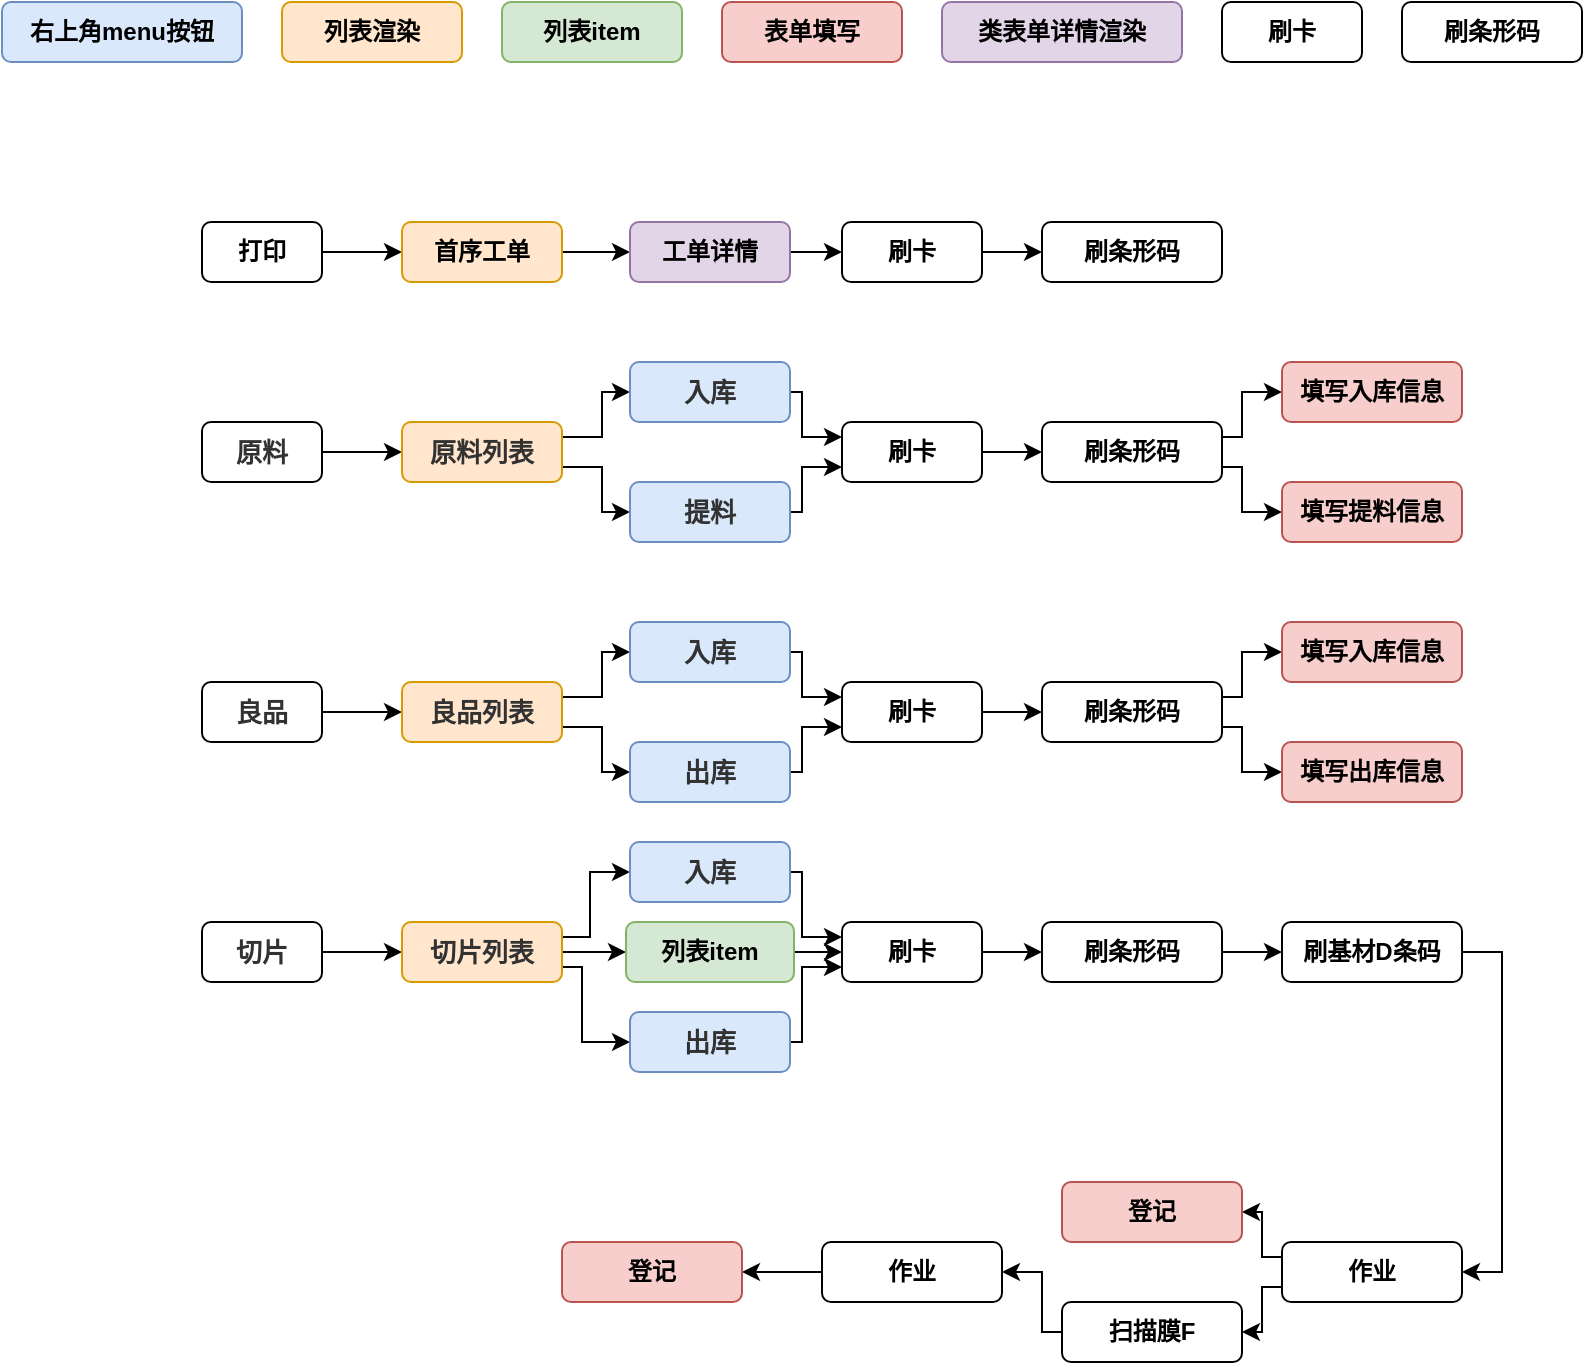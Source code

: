 <mxfile version="17.2.1" type="github" pages="5">
  <diagram id="qkPAkUZ-Rbg7wclYJv8J" name="第 1 页">
    <mxGraphModel dx="965" dy="597" grid="1" gridSize="10" guides="1" tooltips="1" connect="1" arrows="1" fold="1" page="1" pageScale="1" pageWidth="827" pageHeight="1169" math="0" shadow="0">
      <root>
        <mxCell id="0" />
        <mxCell id="1" parent="0" />
        <mxCell id="a813Bwmb-4uM_FGLuMR0-2" value="右上角menu按钮" style="rounded=1;whiteSpace=wrap;html=1;strokeColor=#6c8ebf;fillColor=#dae8fc;labelBackgroundColor=none;fontStyle=1" parent="1" vertex="1">
          <mxGeometry x="20" y="50" width="120" height="30" as="geometry" />
        </mxCell>
        <mxCell id="a813Bwmb-4uM_FGLuMR0-4" value="列表渲染" style="rounded=1;whiteSpace=wrap;html=1;strokeColor=#d79b00;fillColor=#ffe6cc;labelBackgroundColor=none;fontStyle=1;" parent="1" vertex="1">
          <mxGeometry x="160" y="50" width="90" height="30" as="geometry" />
        </mxCell>
        <mxCell id="a813Bwmb-4uM_FGLuMR0-5" value="表单填写" style="rounded=1;whiteSpace=wrap;html=1;strokeColor=#b85450;fillColor=#f8cecc;labelBackgroundColor=none;fontStyle=1" parent="1" vertex="1">
          <mxGeometry x="380" y="50" width="90" height="30" as="geometry" />
        </mxCell>
        <mxCell id="a813Bwmb-4uM_FGLuMR0-6" value="类表单详情渲染" style="rounded=1;whiteSpace=wrap;html=1;strokeColor=#9673a6;fillColor=#e1d5e7;labelBackgroundColor=none;fontStyle=1" parent="1" vertex="1">
          <mxGeometry x="490" y="50" width="120" height="30" as="geometry" />
        </mxCell>
        <mxCell id="a813Bwmb-4uM_FGLuMR0-8" value="刷条形码" style="rounded=1;whiteSpace=wrap;html=1;labelBackgroundColor=none;fontStyle=1" parent="1" vertex="1">
          <mxGeometry x="720" y="50" width="90" height="30" as="geometry" />
        </mxCell>
        <mxCell id="a813Bwmb-4uM_FGLuMR0-18" style="edgeStyle=orthogonalEdgeStyle;rounded=0;orthogonalLoop=1;jettySize=auto;html=1;exitX=1;exitY=0.5;exitDx=0;exitDy=0;fontColor=#FFFFFF;" parent="1" source="a813Bwmb-4uM_FGLuMR0-10" target="a813Bwmb-4uM_FGLuMR0-11" edge="1">
          <mxGeometry relative="1" as="geometry" />
        </mxCell>
        <mxCell id="a813Bwmb-4uM_FGLuMR0-10" value="打印" style="rounded=1;whiteSpace=wrap;html=1;labelBackgroundColor=none;fontStyle=1" parent="1" vertex="1">
          <mxGeometry x="120" y="160" width="60" height="30" as="geometry" />
        </mxCell>
        <mxCell id="a813Bwmb-4uM_FGLuMR0-19" style="edgeStyle=orthogonalEdgeStyle;rounded=0;orthogonalLoop=1;jettySize=auto;html=1;exitX=1;exitY=0.5;exitDx=0;exitDy=0;fontColor=#FFFFFF;" parent="1" source="a813Bwmb-4uM_FGLuMR0-11" target="a813Bwmb-4uM_FGLuMR0-12" edge="1">
          <mxGeometry relative="1" as="geometry" />
        </mxCell>
        <mxCell id="a813Bwmb-4uM_FGLuMR0-11" value="首序工单" style="rounded=1;whiteSpace=wrap;html=1;strokeColor=#d79b00;fillColor=#ffe6cc;labelBackgroundColor=none;fontStyle=1" parent="1" vertex="1">
          <mxGeometry x="220" y="160" width="80" height="30" as="geometry" />
        </mxCell>
        <mxCell id="a813Bwmb-4uM_FGLuMR0-20" style="edgeStyle=orthogonalEdgeStyle;rounded=0;orthogonalLoop=1;jettySize=auto;html=1;exitX=1;exitY=0.5;exitDx=0;exitDy=0;entryX=0;entryY=0.5;entryDx=0;entryDy=0;fontColor=#FFFFFF;" parent="1" source="a813Bwmb-4uM_FGLuMR0-12" target="a813Bwmb-4uM_FGLuMR0-13" edge="1">
          <mxGeometry relative="1" as="geometry" />
        </mxCell>
        <mxCell id="a813Bwmb-4uM_FGLuMR0-12" value="工单详情" style="rounded=1;whiteSpace=wrap;html=1;strokeColor=#9673a6;fillColor=#e1d5e7;labelBackgroundColor=none;fontStyle=1" parent="1" vertex="1">
          <mxGeometry x="334" y="160" width="80" height="30" as="geometry" />
        </mxCell>
        <mxCell id="a813Bwmb-4uM_FGLuMR0-21" style="edgeStyle=orthogonalEdgeStyle;rounded=0;orthogonalLoop=1;jettySize=auto;html=1;exitX=1;exitY=0.5;exitDx=0;exitDy=0;entryX=0;entryY=0.5;entryDx=0;entryDy=0;fontColor=#FFFFFF;" parent="1" source="a813Bwmb-4uM_FGLuMR0-13" target="a813Bwmb-4uM_FGLuMR0-17" edge="1">
          <mxGeometry relative="1" as="geometry" />
        </mxCell>
        <mxCell id="a813Bwmb-4uM_FGLuMR0-13" value="刷卡" style="rounded=1;whiteSpace=wrap;html=1;labelBackgroundColor=none;fontStyle=1" parent="1" vertex="1">
          <mxGeometry x="440" y="160" width="70" height="30" as="geometry" />
        </mxCell>
        <mxCell id="a813Bwmb-4uM_FGLuMR0-15" value="刷卡" style="rounded=1;whiteSpace=wrap;html=1;labelBackgroundColor=none;fontStyle=1" parent="1" vertex="1">
          <mxGeometry x="630" y="50" width="70" height="30" as="geometry" />
        </mxCell>
        <mxCell id="a813Bwmb-4uM_FGLuMR0-17" value="刷条形码" style="rounded=1;whiteSpace=wrap;html=1;labelBackgroundColor=none;fontStyle=1" parent="1" vertex="1">
          <mxGeometry x="540" y="160" width="90" height="30" as="geometry" />
        </mxCell>
        <mxCell id="a813Bwmb-4uM_FGLuMR0-22" style="edgeStyle=orthogonalEdgeStyle;rounded=0;orthogonalLoop=1;jettySize=auto;html=1;exitX=1;exitY=0.5;exitDx=0;exitDy=0;fontColor=#FFFFFF;" parent="1" source="a813Bwmb-4uM_FGLuMR0-23" target="a813Bwmb-4uM_FGLuMR0-25" edge="1">
          <mxGeometry relative="1" as="geometry" />
        </mxCell>
        <mxCell id="a813Bwmb-4uM_FGLuMR0-23" value="&lt;span style=&quot;color: rgb(50, 50, 50); font-size: 13px; background-color: rgba(255, 255, 255, 0.01);&quot;&gt;原料&lt;/span&gt;" style="rounded=1;whiteSpace=wrap;html=1;labelBackgroundColor=none;fontStyle=1" parent="1" vertex="1">
          <mxGeometry x="120" y="260" width="60" height="30" as="geometry" />
        </mxCell>
        <mxCell id="a813Bwmb-4uM_FGLuMR0-35" style="edgeStyle=orthogonalEdgeStyle;rounded=0;orthogonalLoop=1;jettySize=auto;html=1;exitX=1;exitY=0.25;exitDx=0;exitDy=0;entryX=0;entryY=0.5;entryDx=0;entryDy=0;fontColor=#FFFFFF;" parent="1" source="a813Bwmb-4uM_FGLuMR0-25" target="a813Bwmb-4uM_FGLuMR0-33" edge="1">
          <mxGeometry relative="1" as="geometry" />
        </mxCell>
        <mxCell id="a813Bwmb-4uM_FGLuMR0-36" style="edgeStyle=orthogonalEdgeStyle;rounded=0;orthogonalLoop=1;jettySize=auto;html=1;exitX=1;exitY=0.75;exitDx=0;exitDy=0;fontColor=#FFFFFF;" parent="1" source="a813Bwmb-4uM_FGLuMR0-25" target="a813Bwmb-4uM_FGLuMR0-34" edge="1">
          <mxGeometry relative="1" as="geometry" />
        </mxCell>
        <mxCell id="a813Bwmb-4uM_FGLuMR0-25" value="&lt;font color=&quot;#323232&quot;&gt;&lt;span style=&quot;font-size: 13px ; background-color: rgba(255 , 255 , 255 , 0.01)&quot;&gt;原料列表&lt;/span&gt;&lt;/font&gt;" style="rounded=1;whiteSpace=wrap;html=1;strokeColor=#d79b00;fillColor=#ffe6cc;labelBackgroundColor=none;fontStyle=1" parent="1" vertex="1">
          <mxGeometry x="220" y="260" width="80" height="30" as="geometry" />
        </mxCell>
        <mxCell id="a813Bwmb-4uM_FGLuMR0-28" style="edgeStyle=orthogonalEdgeStyle;rounded=0;orthogonalLoop=1;jettySize=auto;html=1;exitX=1;exitY=0.5;exitDx=0;exitDy=0;entryX=0;entryY=0.5;entryDx=0;entryDy=0;fontColor=#FFFFFF;" parent="1" source="a813Bwmb-4uM_FGLuMR0-29" target="a813Bwmb-4uM_FGLuMR0-30" edge="1">
          <mxGeometry relative="1" as="geometry" />
        </mxCell>
        <mxCell id="a813Bwmb-4uM_FGLuMR0-29" value="刷卡" style="rounded=1;whiteSpace=wrap;html=1;labelBackgroundColor=none;fontStyle=1" parent="1" vertex="1">
          <mxGeometry x="440" y="260" width="70" height="30" as="geometry" />
        </mxCell>
        <mxCell id="a813Bwmb-4uM_FGLuMR0-42" style="edgeStyle=orthogonalEdgeStyle;rounded=0;orthogonalLoop=1;jettySize=auto;html=1;exitX=1;exitY=0.25;exitDx=0;exitDy=0;entryX=0;entryY=0.5;entryDx=0;entryDy=0;fontColor=#FFFFFF;" parent="1" source="a813Bwmb-4uM_FGLuMR0-30" target="a813Bwmb-4uM_FGLuMR0-40" edge="1">
          <mxGeometry relative="1" as="geometry">
            <Array as="points">
              <mxPoint x="640" y="268" />
              <mxPoint x="640" y="245" />
            </Array>
          </mxGeometry>
        </mxCell>
        <mxCell id="a813Bwmb-4uM_FGLuMR0-43" style="edgeStyle=orthogonalEdgeStyle;rounded=0;orthogonalLoop=1;jettySize=auto;html=1;exitX=1;exitY=0.75;exitDx=0;exitDy=0;fontColor=#FFFFFF;" parent="1" source="a813Bwmb-4uM_FGLuMR0-30" target="a813Bwmb-4uM_FGLuMR0-41" edge="1">
          <mxGeometry relative="1" as="geometry">
            <Array as="points">
              <mxPoint x="640" y="283" />
              <mxPoint x="640" y="305" />
            </Array>
          </mxGeometry>
        </mxCell>
        <mxCell id="a813Bwmb-4uM_FGLuMR0-30" value="刷条形码" style="rounded=1;whiteSpace=wrap;html=1;labelBackgroundColor=none;fontStyle=1" parent="1" vertex="1">
          <mxGeometry x="540" y="260" width="90" height="30" as="geometry" />
        </mxCell>
        <mxCell id="a813Bwmb-4uM_FGLuMR0-39" style="edgeStyle=orthogonalEdgeStyle;rounded=0;orthogonalLoop=1;jettySize=auto;html=1;exitX=1;exitY=0.5;exitDx=0;exitDy=0;entryX=0;entryY=0.25;entryDx=0;entryDy=0;fontColor=#FFFFFF;" parent="1" source="a813Bwmb-4uM_FGLuMR0-33" target="a813Bwmb-4uM_FGLuMR0-29" edge="1">
          <mxGeometry relative="1" as="geometry">
            <Array as="points">
              <mxPoint x="420" y="245" />
              <mxPoint x="420" y="267" />
            </Array>
          </mxGeometry>
        </mxCell>
        <mxCell id="a813Bwmb-4uM_FGLuMR0-33" value="&lt;font color=&quot;#323232&quot;&gt;&lt;span style=&quot;font-size: 13px ; background-color: rgba(255 , 255 , 255 , 0.01)&quot;&gt;入库&lt;/span&gt;&lt;/font&gt;" style="rounded=1;whiteSpace=wrap;html=1;strokeColor=#6c8ebf;fillColor=#dae8fc;labelBackgroundColor=none;fontStyle=1" parent="1" vertex="1">
          <mxGeometry x="334" y="230" width="80" height="30" as="geometry" />
        </mxCell>
        <mxCell id="a813Bwmb-4uM_FGLuMR0-38" style="edgeStyle=orthogonalEdgeStyle;rounded=0;orthogonalLoop=1;jettySize=auto;html=1;exitX=1;exitY=0.5;exitDx=0;exitDy=0;entryX=0;entryY=0.75;entryDx=0;entryDy=0;fontColor=#FFFFFF;" parent="1" source="a813Bwmb-4uM_FGLuMR0-34" target="a813Bwmb-4uM_FGLuMR0-29" edge="1">
          <mxGeometry relative="1" as="geometry">
            <Array as="points">
              <mxPoint x="420" y="305" />
              <mxPoint x="420" y="282" />
            </Array>
          </mxGeometry>
        </mxCell>
        <mxCell id="a813Bwmb-4uM_FGLuMR0-34" value="&lt;font color=&quot;#323232&quot;&gt;&lt;span style=&quot;font-size: 13px ; background-color: rgba(255 , 255 , 255 , 0.01)&quot;&gt;提料&lt;/span&gt;&lt;/font&gt;" style="rounded=1;whiteSpace=wrap;html=1;strokeColor=#6c8ebf;fillColor=#dae8fc;labelBackgroundColor=none;fontStyle=1" parent="1" vertex="1">
          <mxGeometry x="334" y="290" width="80" height="30" as="geometry" />
        </mxCell>
        <mxCell id="a813Bwmb-4uM_FGLuMR0-40" value="填写入库信息" style="rounded=1;whiteSpace=wrap;html=1;strokeColor=#b85450;fillColor=#f8cecc;labelBackgroundColor=none;fontStyle=1" parent="1" vertex="1">
          <mxGeometry x="660" y="230" width="90" height="30" as="geometry" />
        </mxCell>
        <mxCell id="a813Bwmb-4uM_FGLuMR0-41" value="填写提料信息" style="rounded=1;whiteSpace=wrap;html=1;strokeColor=#b85450;fillColor=#f8cecc;labelBackgroundColor=none;fontStyle=1" parent="1" vertex="1">
          <mxGeometry x="660" y="290" width="90" height="30" as="geometry" />
        </mxCell>
        <mxCell id="a813Bwmb-4uM_FGLuMR0-44" style="edgeStyle=orthogonalEdgeStyle;rounded=0;orthogonalLoop=1;jettySize=auto;html=1;exitX=1;exitY=0.5;exitDx=0;exitDy=0;fontColor=#FFFFFF;" parent="1" source="a813Bwmb-4uM_FGLuMR0-45" target="a813Bwmb-4uM_FGLuMR0-48" edge="1">
          <mxGeometry relative="1" as="geometry" />
        </mxCell>
        <mxCell id="a813Bwmb-4uM_FGLuMR0-45" value="&lt;font color=&quot;#323232&quot;&gt;&lt;span style=&quot;font-size: 13px ; background-color: rgba(255 , 255 , 255 , 0.01)&quot;&gt;良品&lt;/span&gt;&lt;/font&gt;" style="rounded=1;whiteSpace=wrap;html=1;labelBackgroundColor=none;fontStyle=1" parent="1" vertex="1">
          <mxGeometry x="120" y="390" width="60" height="30" as="geometry" />
        </mxCell>
        <mxCell id="a813Bwmb-4uM_FGLuMR0-46" style="edgeStyle=orthogonalEdgeStyle;rounded=0;orthogonalLoop=1;jettySize=auto;html=1;exitX=1;exitY=0.25;exitDx=0;exitDy=0;entryX=0;entryY=0.5;entryDx=0;entryDy=0;fontColor=#FFFFFF;" parent="1" source="a813Bwmb-4uM_FGLuMR0-48" target="a813Bwmb-4uM_FGLuMR0-55" edge="1">
          <mxGeometry relative="1" as="geometry" />
        </mxCell>
        <mxCell id="a813Bwmb-4uM_FGLuMR0-47" style="edgeStyle=orthogonalEdgeStyle;rounded=0;orthogonalLoop=1;jettySize=auto;html=1;exitX=1;exitY=0.75;exitDx=0;exitDy=0;fontColor=#FFFFFF;" parent="1" source="a813Bwmb-4uM_FGLuMR0-48" target="a813Bwmb-4uM_FGLuMR0-57" edge="1">
          <mxGeometry relative="1" as="geometry" />
        </mxCell>
        <mxCell id="a813Bwmb-4uM_FGLuMR0-48" value="&lt;font color=&quot;#323232&quot;&gt;&lt;span style=&quot;font-size: 13px ; background-color: rgba(255 , 255 , 255 , 0.01)&quot;&gt;良品列表&lt;/span&gt;&lt;/font&gt;" style="rounded=1;whiteSpace=wrap;html=1;strokeColor=#d79b00;fillColor=#ffe6cc;labelBackgroundColor=none;fontStyle=1" parent="1" vertex="1">
          <mxGeometry x="220" y="390" width="80" height="30" as="geometry" />
        </mxCell>
        <mxCell id="a813Bwmb-4uM_FGLuMR0-49" style="edgeStyle=orthogonalEdgeStyle;rounded=0;orthogonalLoop=1;jettySize=auto;html=1;exitX=1;exitY=0.5;exitDx=0;exitDy=0;entryX=0;entryY=0.5;entryDx=0;entryDy=0;fontColor=#FFFFFF;" parent="1" source="a813Bwmb-4uM_FGLuMR0-50" target="a813Bwmb-4uM_FGLuMR0-53" edge="1">
          <mxGeometry relative="1" as="geometry" />
        </mxCell>
        <mxCell id="a813Bwmb-4uM_FGLuMR0-50" value="刷卡" style="rounded=1;whiteSpace=wrap;html=1;labelBackgroundColor=none;fontStyle=1" parent="1" vertex="1">
          <mxGeometry x="440" y="390" width="70" height="30" as="geometry" />
        </mxCell>
        <mxCell id="a813Bwmb-4uM_FGLuMR0-51" style="edgeStyle=orthogonalEdgeStyle;rounded=0;orthogonalLoop=1;jettySize=auto;html=1;exitX=1;exitY=0.25;exitDx=0;exitDy=0;entryX=0;entryY=0.5;entryDx=0;entryDy=0;fontColor=#FFFFFF;" parent="1" source="a813Bwmb-4uM_FGLuMR0-53" target="a813Bwmb-4uM_FGLuMR0-58" edge="1">
          <mxGeometry relative="1" as="geometry">
            <Array as="points">
              <mxPoint x="640" y="398" />
              <mxPoint x="640" y="375" />
            </Array>
          </mxGeometry>
        </mxCell>
        <mxCell id="a813Bwmb-4uM_FGLuMR0-52" style="edgeStyle=orthogonalEdgeStyle;rounded=0;orthogonalLoop=1;jettySize=auto;html=1;exitX=1;exitY=0.75;exitDx=0;exitDy=0;fontColor=#FFFFFF;" parent="1" source="a813Bwmb-4uM_FGLuMR0-53" target="a813Bwmb-4uM_FGLuMR0-59" edge="1">
          <mxGeometry relative="1" as="geometry">
            <Array as="points">
              <mxPoint x="640" y="413" />
              <mxPoint x="640" y="435" />
            </Array>
          </mxGeometry>
        </mxCell>
        <mxCell id="a813Bwmb-4uM_FGLuMR0-53" value="刷条形码" style="rounded=1;whiteSpace=wrap;html=1;labelBackgroundColor=none;fontStyle=1" parent="1" vertex="1">
          <mxGeometry x="540" y="390" width="90" height="30" as="geometry" />
        </mxCell>
        <mxCell id="a813Bwmb-4uM_FGLuMR0-54" style="edgeStyle=orthogonalEdgeStyle;rounded=0;orthogonalLoop=1;jettySize=auto;html=1;exitX=1;exitY=0.5;exitDx=0;exitDy=0;entryX=0;entryY=0.25;entryDx=0;entryDy=0;fontColor=#FFFFFF;" parent="1" source="a813Bwmb-4uM_FGLuMR0-55" target="a813Bwmb-4uM_FGLuMR0-50" edge="1">
          <mxGeometry relative="1" as="geometry">
            <Array as="points">
              <mxPoint x="420" y="375" />
              <mxPoint x="420" y="397" />
            </Array>
          </mxGeometry>
        </mxCell>
        <mxCell id="a813Bwmb-4uM_FGLuMR0-55" value="&lt;font color=&quot;#323232&quot;&gt;&lt;span style=&quot;font-size: 13px ; background-color: rgba(255 , 255 , 255 , 0.01)&quot;&gt;入库&lt;/span&gt;&lt;/font&gt;" style="rounded=1;whiteSpace=wrap;html=1;strokeColor=#6c8ebf;fillColor=#dae8fc;labelBackgroundColor=none;fontStyle=1" parent="1" vertex="1">
          <mxGeometry x="334" y="360" width="80" height="30" as="geometry" />
        </mxCell>
        <mxCell id="a813Bwmb-4uM_FGLuMR0-56" style="edgeStyle=orthogonalEdgeStyle;rounded=0;orthogonalLoop=1;jettySize=auto;html=1;exitX=1;exitY=0.5;exitDx=0;exitDy=0;entryX=0;entryY=0.75;entryDx=0;entryDy=0;fontColor=#FFFFFF;" parent="1" source="a813Bwmb-4uM_FGLuMR0-57" target="a813Bwmb-4uM_FGLuMR0-50" edge="1">
          <mxGeometry relative="1" as="geometry">
            <Array as="points">
              <mxPoint x="420" y="435" />
              <mxPoint x="420" y="412" />
            </Array>
          </mxGeometry>
        </mxCell>
        <mxCell id="a813Bwmb-4uM_FGLuMR0-57" value="&lt;font color=&quot;#323232&quot;&gt;&lt;span style=&quot;font-size: 13px ; background-color: rgba(255 , 255 , 255 , 0.01)&quot;&gt;出库&lt;/span&gt;&lt;/font&gt;" style="rounded=1;whiteSpace=wrap;html=1;strokeColor=#6c8ebf;fillColor=#dae8fc;labelBackgroundColor=none;fontStyle=1" parent="1" vertex="1">
          <mxGeometry x="334" y="420" width="80" height="30" as="geometry" />
        </mxCell>
        <mxCell id="a813Bwmb-4uM_FGLuMR0-58" value="填写入库信息" style="rounded=1;whiteSpace=wrap;html=1;strokeColor=#b85450;fillColor=#f8cecc;labelBackgroundColor=none;fontStyle=1" parent="1" vertex="1">
          <mxGeometry x="660" y="360" width="90" height="30" as="geometry" />
        </mxCell>
        <mxCell id="a813Bwmb-4uM_FGLuMR0-59" value="填写出库信息" style="rounded=1;whiteSpace=wrap;html=1;strokeColor=#b85450;fillColor=#f8cecc;labelBackgroundColor=none;fontStyle=1" parent="1" vertex="1">
          <mxGeometry x="660" y="420" width="90" height="30" as="geometry" />
        </mxCell>
        <mxCell id="a813Bwmb-4uM_FGLuMR0-76" value="列表item" style="rounded=1;whiteSpace=wrap;html=1;labelBackgroundColor=none;fontStyle=1;fillColor=#d5e8d4;strokeColor=#82b366;" parent="1" vertex="1">
          <mxGeometry x="270" y="50" width="90" height="30" as="geometry" />
        </mxCell>
        <mxCell id="vmKcNC4ocknZGDfEfZUP-1" style="edgeStyle=orthogonalEdgeStyle;rounded=0;orthogonalLoop=1;jettySize=auto;html=1;exitX=1;exitY=0.5;exitDx=0;exitDy=0;fontColor=#FFFFFF;" parent="1" source="vmKcNC4ocknZGDfEfZUP-2" target="vmKcNC4ocknZGDfEfZUP-5" edge="1">
          <mxGeometry relative="1" as="geometry" />
        </mxCell>
        <mxCell id="vmKcNC4ocknZGDfEfZUP-2" value="&lt;font color=&quot;#323232&quot;&gt;&lt;span style=&quot;font-size: 13px ; background-color: rgba(255 , 255 , 255 , 0.01)&quot;&gt;切片&lt;/span&gt;&lt;/font&gt;" style="rounded=1;whiteSpace=wrap;html=1;labelBackgroundColor=none;fontStyle=1" parent="1" vertex="1">
          <mxGeometry x="120" y="510" width="60" height="30" as="geometry" />
        </mxCell>
        <mxCell id="vmKcNC4ocknZGDfEfZUP-3" style="edgeStyle=orthogonalEdgeStyle;rounded=0;orthogonalLoop=1;jettySize=auto;html=1;exitX=1;exitY=0.25;exitDx=0;exitDy=0;entryX=0;entryY=0.5;entryDx=0;entryDy=0;fontColor=#FFFFFF;" parent="1" source="vmKcNC4ocknZGDfEfZUP-5" target="vmKcNC4ocknZGDfEfZUP-12" edge="1">
          <mxGeometry relative="1" as="geometry">
            <Array as="points">
              <mxPoint x="314" y="518" />
              <mxPoint x="314" y="485" />
            </Array>
          </mxGeometry>
        </mxCell>
        <mxCell id="vmKcNC4ocknZGDfEfZUP-4" style="edgeStyle=orthogonalEdgeStyle;rounded=0;orthogonalLoop=1;jettySize=auto;html=1;exitX=1;exitY=0.75;exitDx=0;exitDy=0;fontColor=#FFFFFF;" parent="1" source="vmKcNC4ocknZGDfEfZUP-5" target="vmKcNC4ocknZGDfEfZUP-14" edge="1">
          <mxGeometry relative="1" as="geometry">
            <Array as="points">
              <mxPoint x="310" y="533" />
              <mxPoint x="310" y="570" />
            </Array>
          </mxGeometry>
        </mxCell>
        <mxCell id="vmKcNC4ocknZGDfEfZUP-18" style="edgeStyle=orthogonalEdgeStyle;rounded=0;orthogonalLoop=1;jettySize=auto;html=1;exitX=1;exitY=0.5;exitDx=0;exitDy=0;entryX=0;entryY=0.5;entryDx=0;entryDy=0;fontColor=#FFFFFF;" parent="1" source="vmKcNC4ocknZGDfEfZUP-5" target="vmKcNC4ocknZGDfEfZUP-17" edge="1">
          <mxGeometry relative="1" as="geometry" />
        </mxCell>
        <mxCell id="vmKcNC4ocknZGDfEfZUP-5" value="&lt;font color=&quot;#323232&quot;&gt;&lt;span style=&quot;font-size: 13px ; background-color: rgba(255 , 255 , 255 , 0.01)&quot;&gt;切片列表&lt;/span&gt;&lt;/font&gt;" style="rounded=1;whiteSpace=wrap;html=1;strokeColor=#d79b00;fillColor=#ffe6cc;labelBackgroundColor=none;fontStyle=1" parent="1" vertex="1">
          <mxGeometry x="220" y="510" width="80" height="30" as="geometry" />
        </mxCell>
        <mxCell id="vmKcNC4ocknZGDfEfZUP-6" style="edgeStyle=orthogonalEdgeStyle;rounded=0;orthogonalLoop=1;jettySize=auto;html=1;exitX=1;exitY=0.5;exitDx=0;exitDy=0;entryX=0;entryY=0.5;entryDx=0;entryDy=0;fontColor=#FFFFFF;" parent="1" source="vmKcNC4ocknZGDfEfZUP-7" target="vmKcNC4ocknZGDfEfZUP-10" edge="1">
          <mxGeometry relative="1" as="geometry" />
        </mxCell>
        <mxCell id="vmKcNC4ocknZGDfEfZUP-7" value="刷卡" style="rounded=1;whiteSpace=wrap;html=1;labelBackgroundColor=none;fontStyle=1" parent="1" vertex="1">
          <mxGeometry x="440" y="510" width="70" height="30" as="geometry" />
        </mxCell>
        <mxCell id="vmKcNC4ocknZGDfEfZUP-21" style="edgeStyle=orthogonalEdgeStyle;rounded=0;orthogonalLoop=1;jettySize=auto;html=1;exitX=1;exitY=0.5;exitDx=0;exitDy=0;entryX=0;entryY=0.5;entryDx=0;entryDy=0;fontColor=#FFFFFF;" parent="1" source="vmKcNC4ocknZGDfEfZUP-10" target="vmKcNC4ocknZGDfEfZUP-20" edge="1">
          <mxGeometry relative="1" as="geometry" />
        </mxCell>
        <mxCell id="vmKcNC4ocknZGDfEfZUP-10" value="刷条形码" style="rounded=1;whiteSpace=wrap;html=1;labelBackgroundColor=none;fontStyle=1" parent="1" vertex="1">
          <mxGeometry x="540" y="510" width="90" height="30" as="geometry" />
        </mxCell>
        <mxCell id="vmKcNC4ocknZGDfEfZUP-11" style="edgeStyle=orthogonalEdgeStyle;rounded=0;orthogonalLoop=1;jettySize=auto;html=1;exitX=1;exitY=0.5;exitDx=0;exitDy=0;entryX=0;entryY=0.25;entryDx=0;entryDy=0;fontColor=#FFFFFF;" parent="1" source="vmKcNC4ocknZGDfEfZUP-12" target="vmKcNC4ocknZGDfEfZUP-7" edge="1">
          <mxGeometry relative="1" as="geometry">
            <Array as="points">
              <mxPoint x="420" y="485" />
              <mxPoint x="420" y="517" />
            </Array>
          </mxGeometry>
        </mxCell>
        <mxCell id="vmKcNC4ocknZGDfEfZUP-12" value="&lt;font color=&quot;#323232&quot;&gt;&lt;span style=&quot;font-size: 13px ; background-color: rgba(255 , 255 , 255 , 0.01)&quot;&gt;入库&lt;/span&gt;&lt;/font&gt;" style="rounded=1;whiteSpace=wrap;html=1;strokeColor=#6c8ebf;fillColor=#dae8fc;labelBackgroundColor=none;fontStyle=1" parent="1" vertex="1">
          <mxGeometry x="334" y="470" width="80" height="30" as="geometry" />
        </mxCell>
        <mxCell id="vmKcNC4ocknZGDfEfZUP-13" style="edgeStyle=orthogonalEdgeStyle;rounded=0;orthogonalLoop=1;jettySize=auto;html=1;exitX=1;exitY=0.5;exitDx=0;exitDy=0;entryX=0;entryY=0.75;entryDx=0;entryDy=0;fontColor=#FFFFFF;" parent="1" source="vmKcNC4ocknZGDfEfZUP-14" target="vmKcNC4ocknZGDfEfZUP-7" edge="1">
          <mxGeometry relative="1" as="geometry">
            <Array as="points">
              <mxPoint x="420" y="570" />
              <mxPoint x="420" y="533" />
            </Array>
          </mxGeometry>
        </mxCell>
        <mxCell id="vmKcNC4ocknZGDfEfZUP-14" value="&lt;font color=&quot;#323232&quot;&gt;&lt;span style=&quot;font-size: 13px ; background-color: rgba(255 , 255 , 255 , 0.01)&quot;&gt;出库&lt;/span&gt;&lt;/font&gt;" style="rounded=1;whiteSpace=wrap;html=1;strokeColor=#6c8ebf;fillColor=#dae8fc;labelBackgroundColor=none;fontStyle=1" parent="1" vertex="1">
          <mxGeometry x="334" y="555" width="80" height="30" as="geometry" />
        </mxCell>
        <mxCell id="vmKcNC4ocknZGDfEfZUP-19" style="edgeStyle=orthogonalEdgeStyle;rounded=0;orthogonalLoop=1;jettySize=auto;html=1;exitX=1;exitY=0.5;exitDx=0;exitDy=0;entryX=0;entryY=0.5;entryDx=0;entryDy=0;fontColor=#FFFFFF;" parent="1" source="vmKcNC4ocknZGDfEfZUP-17" target="vmKcNC4ocknZGDfEfZUP-7" edge="1">
          <mxGeometry relative="1" as="geometry" />
        </mxCell>
        <mxCell id="vmKcNC4ocknZGDfEfZUP-17" value="列表item" style="rounded=1;whiteSpace=wrap;html=1;labelBackgroundColor=none;fontStyle=1;fillColor=#d5e8d4;strokeColor=#82b366;" parent="1" vertex="1">
          <mxGeometry x="332" y="510" width="84" height="30" as="geometry" />
        </mxCell>
        <mxCell id="vmKcNC4ocknZGDfEfZUP-23" style="edgeStyle=orthogonalEdgeStyle;rounded=0;orthogonalLoop=1;jettySize=auto;html=1;exitX=1;exitY=0.5;exitDx=0;exitDy=0;entryX=1;entryY=0.5;entryDx=0;entryDy=0;fontColor=#FFFFFF;" parent="1" source="vmKcNC4ocknZGDfEfZUP-20" target="vmKcNC4ocknZGDfEfZUP-22" edge="1">
          <mxGeometry relative="1" as="geometry" />
        </mxCell>
        <mxCell id="vmKcNC4ocknZGDfEfZUP-20" value="刷基材D条码" style="rounded=1;whiteSpace=wrap;html=1;labelBackgroundColor=none;fontStyle=1" parent="1" vertex="1">
          <mxGeometry x="660" y="510" width="90" height="30" as="geometry" />
        </mxCell>
        <mxCell id="vmKcNC4ocknZGDfEfZUP-28" style="edgeStyle=orthogonalEdgeStyle;rounded=0;orthogonalLoop=1;jettySize=auto;html=1;exitX=0;exitY=0.25;exitDx=0;exitDy=0;entryX=1;entryY=0.5;entryDx=0;entryDy=0;fontColor=#FFFFFF;" parent="1" source="vmKcNC4ocknZGDfEfZUP-22" target="vmKcNC4ocknZGDfEfZUP-24" edge="1">
          <mxGeometry relative="1" as="geometry">
            <Array as="points">
              <mxPoint x="650" y="678" />
              <mxPoint x="650" y="655" />
            </Array>
          </mxGeometry>
        </mxCell>
        <mxCell id="vmKcNC4ocknZGDfEfZUP-29" style="edgeStyle=orthogonalEdgeStyle;rounded=0;orthogonalLoop=1;jettySize=auto;html=1;exitX=0;exitY=0.75;exitDx=0;exitDy=0;entryX=1;entryY=0.5;entryDx=0;entryDy=0;fontColor=#FFFFFF;" parent="1" source="vmKcNC4ocknZGDfEfZUP-22" target="vmKcNC4ocknZGDfEfZUP-25" edge="1">
          <mxGeometry relative="1" as="geometry">
            <Array as="points">
              <mxPoint x="650" y="692" />
              <mxPoint x="650" y="715" />
            </Array>
          </mxGeometry>
        </mxCell>
        <mxCell id="vmKcNC4ocknZGDfEfZUP-22" value="作业" style="rounded=1;whiteSpace=wrap;html=1;labelBackgroundColor=none;fontStyle=1" parent="1" vertex="1">
          <mxGeometry x="660" y="670" width="90" height="30" as="geometry" />
        </mxCell>
        <mxCell id="vmKcNC4ocknZGDfEfZUP-24" value="登记" style="rounded=1;whiteSpace=wrap;html=1;labelBackgroundColor=none;fontStyle=1;fillColor=#f8cecc;strokeColor=#b85450;" parent="1" vertex="1">
          <mxGeometry x="550" y="640" width="90" height="30" as="geometry" />
        </mxCell>
        <mxCell id="vmKcNC4ocknZGDfEfZUP-30" style="edgeStyle=orthogonalEdgeStyle;rounded=0;orthogonalLoop=1;jettySize=auto;html=1;exitX=0;exitY=0.5;exitDx=0;exitDy=0;entryX=1;entryY=0.5;entryDx=0;entryDy=0;fontColor=#FFFFFF;" parent="1" source="vmKcNC4ocknZGDfEfZUP-25" target="vmKcNC4ocknZGDfEfZUP-26" edge="1">
          <mxGeometry relative="1" as="geometry">
            <Array as="points">
              <mxPoint x="540" y="715" />
              <mxPoint x="540" y="685" />
            </Array>
          </mxGeometry>
        </mxCell>
        <mxCell id="vmKcNC4ocknZGDfEfZUP-25" value="扫描膜F" style="rounded=1;whiteSpace=wrap;html=1;labelBackgroundColor=none;fontStyle=1" parent="1" vertex="1">
          <mxGeometry x="550" y="700" width="90" height="30" as="geometry" />
        </mxCell>
        <mxCell id="vmKcNC4ocknZGDfEfZUP-31" style="edgeStyle=orthogonalEdgeStyle;rounded=0;orthogonalLoop=1;jettySize=auto;html=1;exitX=0;exitY=0.5;exitDx=0;exitDy=0;entryX=1;entryY=0.5;entryDx=0;entryDy=0;fontColor=#FFFFFF;" parent="1" source="vmKcNC4ocknZGDfEfZUP-26" target="vmKcNC4ocknZGDfEfZUP-27" edge="1">
          <mxGeometry relative="1" as="geometry" />
        </mxCell>
        <mxCell id="vmKcNC4ocknZGDfEfZUP-26" value="作业" style="rounded=1;whiteSpace=wrap;html=1;labelBackgroundColor=none;fontStyle=1" parent="1" vertex="1">
          <mxGeometry x="430" y="670" width="90" height="30" as="geometry" />
        </mxCell>
        <mxCell id="vmKcNC4ocknZGDfEfZUP-27" value="登记" style="rounded=1;whiteSpace=wrap;html=1;labelBackgroundColor=none;fontStyle=1;fillColor=#f8cecc;strokeColor=#b85450;" parent="1" vertex="1">
          <mxGeometry x="300" y="670" width="90" height="30" as="geometry" />
        </mxCell>
      </root>
    </mxGraphModel>
  </diagram>
  <diagram id="X_PzbX346Cj-U8II2mvS" name="第 2 页">
    <mxGraphModel dx="965" dy="597" grid="1" gridSize="10" guides="1" tooltips="1" connect="1" arrows="1" fold="1" page="1" pageScale="1" pageWidth="827" pageHeight="1169" math="0" shadow="0">
      <root>
        <mxCell id="f6fNAk7RVzy3PiXHQz43-0" />
        <mxCell id="f6fNAk7RVzy3PiXHQz43-1" parent="f6fNAk7RVzy3PiXHQz43-0" />
        <mxCell id="c_uoLcv0dQHAz3A7yIuj-0" value="右上角menu按钮" style="rounded=1;whiteSpace=wrap;html=1;strokeColor=#6c8ebf;fillColor=#dae8fc;labelBackgroundColor=none;fontStyle=1" parent="f6fNAk7RVzy3PiXHQz43-1" vertex="1">
          <mxGeometry x="20" y="50" width="120" height="30" as="geometry" />
        </mxCell>
        <mxCell id="c_uoLcv0dQHAz3A7yIuj-1" value="列表渲染" style="rounded=1;whiteSpace=wrap;html=1;strokeColor=#d79b00;fillColor=#ffe6cc;labelBackgroundColor=none;fontStyle=1;" parent="f6fNAk7RVzy3PiXHQz43-1" vertex="1">
          <mxGeometry x="160" y="50" width="90" height="30" as="geometry" />
        </mxCell>
        <mxCell id="c_uoLcv0dQHAz3A7yIuj-2" value="表单填写" style="rounded=1;whiteSpace=wrap;html=1;strokeColor=#b85450;fillColor=#f8cecc;labelBackgroundColor=none;fontStyle=1" parent="f6fNAk7RVzy3PiXHQz43-1" vertex="1">
          <mxGeometry x="380" y="50" width="90" height="30" as="geometry" />
        </mxCell>
        <mxCell id="c_uoLcv0dQHAz3A7yIuj-3" value="类表单详情渲染" style="rounded=1;whiteSpace=wrap;html=1;strokeColor=#9673a6;fillColor=#e1d5e7;labelBackgroundColor=none;fontStyle=1" parent="f6fNAk7RVzy3PiXHQz43-1" vertex="1">
          <mxGeometry x="490" y="50" width="120" height="30" as="geometry" />
        </mxCell>
        <mxCell id="c_uoLcv0dQHAz3A7yIuj-4" value="刷条形码" style="rounded=1;whiteSpace=wrap;html=1;labelBackgroundColor=none;fontStyle=1" parent="f6fNAk7RVzy3PiXHQz43-1" vertex="1">
          <mxGeometry x="720" y="50" width="90" height="30" as="geometry" />
        </mxCell>
        <mxCell id="c_uoLcv0dQHAz3A7yIuj-5" value="刷卡" style="rounded=1;whiteSpace=wrap;html=1;labelBackgroundColor=none;fontStyle=1" parent="f6fNAk7RVzy3PiXHQz43-1" vertex="1">
          <mxGeometry x="630" y="50" width="70" height="30" as="geometry" />
        </mxCell>
        <mxCell id="c_uoLcv0dQHAz3A7yIuj-6" value="列表item" style="rounded=1;whiteSpace=wrap;html=1;labelBackgroundColor=none;fontStyle=1;fillColor=#d5e8d4;strokeColor=#82b366;" parent="f6fNAk7RVzy3PiXHQz43-1" vertex="1">
          <mxGeometry x="270" y="50" width="90" height="30" as="geometry" />
        </mxCell>
        <mxCell id="c_uoLcv0dQHAz3A7yIuj-7" value="携参跳转" style="rounded=1;whiteSpace=wrap;html=1;strokeColor=#6c8ebf;fillColor=#dae8fc;labelBackgroundColor=none;fontStyle=1" parent="f6fNAk7RVzy3PiXHQz43-1" vertex="1">
          <mxGeometry x="20" y="129.5" width="160" height="30" as="geometry" />
        </mxCell>
        <mxCell id="c_uoLcv0dQHAz3A7yIuj-8" value="data" style="rounded=1;whiteSpace=wrap;html=1;strokeColor=#C73500;fillColor=#fa6800;labelBackgroundColor=none;fontStyle=1;fontColor=#000000;" parent="f6fNAk7RVzy3PiXHQz43-1" vertex="1">
          <mxGeometry x="200" y="150" width="160" height="30" as="geometry" />
        </mxCell>
        <mxCell id="c_uoLcv0dQHAz3A7yIuj-9" value="携参跳转" style="rounded=1;whiteSpace=wrap;html=1;labelBackgroundColor=none;fontStyle=1;fillColor=#d5e8d4;strokeColor=#82b366;" parent="f6fNAk7RVzy3PiXHQz43-1" vertex="1">
          <mxGeometry x="20" y="168.5" width="160" height="30" as="geometry" />
        </mxCell>
        <mxCell id="c_uoLcv0dQHAz3A7yIuj-10" value="表单填写" style="rounded=1;whiteSpace=wrap;html=1;strokeColor=#b85450;fillColor=#f8cecc;labelBackgroundColor=none;fontStyle=1" parent="f6fNAk7RVzy3PiXHQz43-1" vertex="1">
          <mxGeometry x="20" y="250" width="160" height="30" as="geometry" />
        </mxCell>
        <mxCell id="c_uoLcv0dQHAz3A7yIuj-11" value="调取传入api" style="rounded=1;whiteSpace=wrap;html=1;strokeColor=#b85450;fillColor=#f8cecc;labelBackgroundColor=none;fontStyle=1" parent="f6fNAk7RVzy3PiXHQz43-1" vertex="1">
          <mxGeometry x="200" y="250" width="160" height="30" as="geometry" />
        </mxCell>
        <mxCell id="c_uoLcv0dQHAz3A7yIuj-12" value="刷卡" style="rounded=1;whiteSpace=wrap;html=1;labelBackgroundColor=none;fontStyle=1" parent="f6fNAk7RVzy3PiXHQz43-1" vertex="1">
          <mxGeometry x="20" y="320" width="160" height="30" as="geometry" />
        </mxCell>
        <mxCell id="c_uoLcv0dQHAz3A7yIuj-13" value="统一刷卡接口刷卡" style="rounded=1;whiteSpace=wrap;html=1;labelBackgroundColor=none;fontStyle=1" parent="f6fNAk7RVzy3PiXHQz43-1" vertex="1">
          <mxGeometry x="200" y="320" width="160" height="30" as="geometry" />
        </mxCell>
        <mxCell id="c_uoLcv0dQHAz3A7yIuj-14" value="刷条形码" style="rounded=1;whiteSpace=wrap;html=1;labelBackgroundColor=none;fontStyle=1" parent="f6fNAk7RVzy3PiXHQz43-1" vertex="1">
          <mxGeometry x="20" y="410" width="160" height="30" as="geometry" />
        </mxCell>
        <mxCell id="c_uoLcv0dQHAz3A7yIuj-15" value="调取传入api" style="rounded=1;whiteSpace=wrap;html=1;strokeColor=#6c8ebf;fillColor=#dae8fc;labelBackgroundColor=none;fontStyle=1" parent="f6fNAk7RVzy3PiXHQz43-1" vertex="1">
          <mxGeometry x="200" y="390" width="160" height="30" as="geometry" />
        </mxCell>
        <mxCell id="c_uoLcv0dQHAz3A7yIuj-16" value="调取传入api" style="rounded=1;whiteSpace=wrap;html=1;labelBackgroundColor=none;fontStyle=1;fillColor=#d5e8d4;strokeColor=#82b366;" parent="f6fNAk7RVzy3PiXHQz43-1" vertex="1">
          <mxGeometry x="200" y="430" width="160" height="30" as="geometry" />
        </mxCell>
        <mxCell id="c_uoLcv0dQHAz3A7yIuj-17" value="data" style="rounded=1;whiteSpace=wrap;html=1;strokeColor=#C73500;fillColor=#fa6800;labelBackgroundColor=none;fontStyle=1;fontColor=#000000;" parent="f6fNAk7RVzy3PiXHQz43-1" vertex="1">
          <mxGeometry x="510" y="150" width="160" height="30" as="geometry" />
        </mxCell>
        <mxCell id="c_uoLcv0dQHAz3A7yIuj-18" value="&lt;b&gt;data: {&lt;br&gt;&lt;span&gt; &lt;/span&gt;&lt;span style=&quot;white-space: pre&quot;&gt; &lt;/span&gt;material: {&lt;br&gt;&lt;span&gt; &lt;span&gt; &lt;/span&gt;&lt;span style=&quot;white-space: pre&quot;&gt; &lt;span style=&quot;white-space: pre&quot;&gt; &lt;/span&gt;&lt;/span&gt;&lt;/span&gt;scode: scodeApi,&lt;br&gt;&lt;span style=&quot;white-space: pre&quot;&gt; &lt;/span&gt;&lt;span style=&quot;white-space: pre&quot;&gt; &lt;/span&gt;scodeU: scodeUApi,&lt;br&gt;&lt;span&gt; &lt;/span&gt;&lt;span&gt; &lt;/span&gt;&lt;span style=&quot;white-space: pre&quot;&gt; &lt;span style=&quot;white-space: pre&quot;&gt; &lt;/span&gt;&lt;/span&gt;warehousing: warehousingApi&lt;br&gt;&lt;span style=&quot;white-space: pre&quot;&gt; &lt;/span&gt;&lt;span style=&quot;white-space: pre&quot;&gt; &lt;/span&gt;&lt;br&gt;&lt;span&gt; &lt;/span&gt;&lt;span style=&quot;white-space: pre&quot;&gt; &lt;/span&gt;},&lt;br&gt;&lt;span style=&quot;white-space: pre&quot;&gt; &lt;/span&gt;cutting: {&lt;br&gt;&lt;span style=&quot;white-space: pre&quot;&gt; &lt;/span&gt;&lt;span style=&quot;white-space: pre&quot;&gt; &lt;/span&gt;scode: scodeApi,&lt;br&gt;&lt;span style=&quot;white-space: pre&quot;&gt; &lt;/span&gt;}&lt;br&gt;}&lt;/b&gt;" style="whiteSpace=wrap;html=1;aspect=fixed;labelBackgroundColor=none;fontColor=#FFFFFF;strokeColor=#7EA6E0;fillColor=#7EA6E0;align=left;" parent="f6fNAk7RVzy3PiXHQz43-1" vertex="1">
          <mxGeometry y="600" width="360" height="360" as="geometry" />
        </mxCell>
        <mxCell id="B7GSsHRyi6vlySV63Tfv-0" value="&lt;b&gt;data_list: [&lt;br&gt;&lt;span style=&quot;white-space: pre&quot;&gt;&lt;span style=&quot;white-space: pre&quot;&gt; &lt;/span&gt;&lt;/span&gt;{&lt;br&gt;&lt;span style=&quot;white-space: pre&quot;&gt; &lt;span style=&quot;white-space: pre&quot;&gt; &lt;/span&gt;&lt;/span&gt;type: 1,&lt;br&gt;&lt;span style=&quot;white-space: pre&quot;&gt; &lt;span style=&quot;white-space: pre&quot;&gt; &lt;/span&gt;&lt;/span&gt;name: &quot;登记&quot;&lt;br&gt;&lt;span&gt; &lt;/span&gt;&lt;span&gt; &lt;/span&gt;&lt;span style=&quot;white-space: pre&quot;&gt; &lt;/span&gt;},&lt;br&gt;&lt;span style=&quot;white-space: pre&quot;&gt; &lt;/span&gt;{&lt;br&gt;&lt;span style=&quot;white-space: pre&quot;&gt; &lt;/span&gt;&lt;span style=&quot;white-space: pre&quot;&gt; &lt;/span&gt;type: 2,&lt;br&gt;&lt;span style=&quot;white-space: pre&quot;&gt; &lt;/span&gt;&lt;span style=&quot;white-space: pre&quot;&gt; &lt;/span&gt;name: &quot;扫描U条码&quot;&lt;br&gt;&lt;span style=&quot;white-space: pre&quot;&gt; &lt;/span&gt;},&lt;br&gt;&lt;span style=&quot;white-space: pre&quot;&gt; &lt;/span&gt;{&lt;br&gt;&lt;span style=&quot;white-space: pre&quot;&gt; &lt;/span&gt;&lt;span style=&quot;white-space: pre&quot;&gt; &lt;/span&gt;type: 9,&lt;br&gt;&lt;span style=&quot;white-space: pre&quot;&gt; &lt;/span&gt;&lt;span style=&quot;white-space: pre&quot;&gt; &lt;/span&gt;name: &quot;作业&quot;&lt;br&gt;&lt;span style=&quot;white-space: pre&quot;&gt; &lt;/span&gt;},&lt;br&gt;&lt;span style=&quot;white-space: pre&quot;&gt; &lt;/span&gt;{&lt;br&gt;&lt;span style=&quot;white-space: pre&quot;&gt; &lt;span style=&quot;white-space: pre&quot;&gt; &lt;/span&gt;t&lt;/span&gt;ype: 6,&lt;br&gt;&lt;span style=&quot;white-space: pre&quot;&gt; &lt;/span&gt;&lt;span style=&quot;white-space: pre&quot;&gt; &lt;/span&gt;name: &quot;登记&quot;&lt;br&gt;&lt;span style=&quot;white-space: pre&quot;&gt; &lt;/span&gt;}&lt;br&gt;&lt;br&gt;]&lt;br&gt;&lt;/b&gt;" style="whiteSpace=wrap;html=1;aspect=fixed;labelBackgroundColor=none;fontColor=#FFFFFF;strokeColor=#7EA6E0;fillColor=#7EA6E0;align=left;" parent="f6fNAk7RVzy3PiXHQz43-1" vertex="1">
          <mxGeometry x="467" y="600" width="360" height="360" as="geometry" />
        </mxCell>
        <mxCell id="B7GSsHRyi6vlySV63Tfv-1" value="流程数据" style="rounded=1;whiteSpace=wrap;html=1;strokeColor=#C73500;fillColor=#fa6800;labelBackgroundColor=none;fontStyle=1;fontColor=#000000;" parent="f6fNAk7RVzy3PiXHQz43-1" vertex="1">
          <mxGeometry x="467" y="560" width="160" height="30" as="geometry" />
        </mxCell>
        <mxCell id="B7GSsHRyi6vlySV63Tfv-2" value="页面API数据" style="rounded=1;whiteSpace=wrap;html=1;strokeColor=#C73500;fillColor=#fa6800;labelBackgroundColor=none;fontStyle=1;fontColor=#000000;" parent="f6fNAk7RVzy3PiXHQz43-1" vertex="1">
          <mxGeometry y="560" width="160" height="30" as="geometry" />
        </mxCell>
        <mxCell id="B7GSsHRyi6vlySV63Tfv-3" value="&lt;b&gt;data: {&lt;br&gt;&lt;span&gt; &lt;/span&gt;&lt;span style=&quot;white-space: pre&quot;&gt; &lt;/span&gt;6: {&lt;br&gt;&lt;span&gt; &lt;span&gt; &lt;/span&gt;&lt;span style=&quot;white-space: pre&quot;&gt; &lt;span style=&quot;white-space: pre&quot;&gt; &lt;/span&gt;&lt;/span&gt;&lt;/span&gt;name: &quot;裁切&quot;,&lt;br&gt;&lt;span style=&quot;white-space: pre&quot;&gt; &lt;/span&gt;&lt;span style=&quot;white-space: pre&quot;&gt; &lt;/span&gt;page: &quot;Cutting&quot;,&lt;br&gt;&lt;span&gt; &lt;/span&gt;&lt;span&gt; &lt;/span&gt;&lt;span style=&quot;white-space: pre&quot;&gt; &lt;span style=&quot;white-space: pre&quot;&gt; &lt;/span&gt;a&lt;/span&gt;pi: warehousingApi,&lt;br&gt;&lt;span style=&quot;white-space: pre&quot;&gt; &lt;/span&gt;&lt;span style=&quot;white-space: pre&quot;&gt; &lt;/span&gt;menu: [&lt;br&gt;&lt;span style=&quot;white-space: pre&quot;&gt; &lt;/span&gt;&lt;span style=&quot;white-space: pre&quot;&gt; &lt;/span&gt;&lt;span style=&quot;white-space: pre&quot;&gt; &lt;/span&gt;{&lt;br&gt;&lt;span style=&quot;white-space: pre&quot;&gt; &lt;/span&gt;&lt;span style=&quot;white-space: pre&quot;&gt; &lt;/span&gt;&lt;span style=&quot;white-space: pre&quot;&gt; &lt;/span&gt;&lt;span style=&quot;white-space: pre&quot;&gt; &lt;/span&gt;name: &quot;入库&quot;&lt;br&gt;&lt;span style=&quot;white-space: pre&quot;&gt; &lt;/span&gt;&lt;span style=&quot;white-space: pre&quot;&gt; &lt;/span&gt;&lt;span style=&quot;white-space: pre&quot;&gt; &lt;/span&gt;},&lt;br&gt;&lt;span style=&quot;white-space: pre&quot;&gt; &lt;/span&gt;&lt;span style=&quot;white-space: pre&quot;&gt; &lt;/span&gt;&lt;span style=&quot;white-space: pre&quot;&gt; &lt;/span&gt;{&lt;br&gt;&lt;span style=&quot;white-space: pre&quot;&gt; &lt;/span&gt;&lt;span style=&quot;white-space: pre&quot;&gt; &lt;/span&gt;&lt;span style=&quot;white-space: pre&quot;&gt; &lt;/span&gt;&lt;span style=&quot;white-space: pre&quot;&gt; &lt;/span&gt;name: &quot;出库&quot;&lt;br&gt;&lt;span style=&quot;white-space: pre&quot;&gt; &lt;/span&gt;&lt;span style=&quot;white-space: pre&quot;&gt; &lt;/span&gt;&lt;span style=&quot;white-space: pre&quot;&gt; &lt;/span&gt;}&lt;br&gt;&lt;span style=&quot;white-space: pre&quot;&gt; &lt;/span&gt;&lt;span style=&quot;white-space: pre&quot;&gt; &lt;/span&gt;]&lt;br&gt;&lt;span&gt; &lt;/span&gt;&lt;span style=&quot;white-space: pre&quot;&gt; &lt;/span&gt;}&lt;br&gt;}&lt;br&gt;&lt;/b&gt;" style="whiteSpace=wrap;html=1;aspect=fixed;labelBackgroundColor=none;fontColor=#FFFFFF;strokeColor=#7EA6E0;fillColor=#7EA6E0;align=left;" parent="f6fNAk7RVzy3PiXHQz43-1" vertex="1">
          <mxGeometry y="1040" width="360" height="360" as="geometry" />
        </mxCell>
        <mxCell id="B7GSsHRyi6vlySV63Tfv-4" value="页面跳转数据" style="rounded=1;whiteSpace=wrap;html=1;strokeColor=#C73500;fillColor=#fa6800;labelBackgroundColor=none;fontStyle=1;fontColor=#000000;" parent="f6fNAk7RVzy3PiXHQz43-1" vertex="1">
          <mxGeometry y="1000" width="160" height="30" as="geometry" />
        </mxCell>
        <mxCell id="aHLYzO0K1E6rUfq35594-0" value="&lt;b&gt;data: [&lt;br&gt;&lt;span&gt; &lt;/span&gt;&lt;span style=&quot;white-space: pre&quot;&gt; &lt;/span&gt;6: {&lt;br&gt;&lt;span style=&quot;white-space: pre&quot;&gt; &lt;/span&gt;&lt;span style=&quot;white-space: pre&quot;&gt; &lt;/span&gt;page: &quot;Cutting&quot;,&lt;br&gt;&lt;span&gt; &lt;/span&gt;&lt;span&gt; &lt;/span&gt;&lt;span style=&quot;white-space: pre&quot;&gt; &lt;span style=&quot;white-space: pre&quot;&gt; &lt;/span&gt;a&lt;/span&gt;pi: warehousingApi,&lt;br&gt;&lt;span style=&quot;white-space: pre&quot;&gt; &lt;/span&gt;&lt;span style=&quot;white-space: pre&quot;&gt; &lt;/span&gt;menu: [&lt;br&gt;&lt;span style=&quot;white-space: pre&quot;&gt; &lt;/span&gt;&lt;span style=&quot;white-space: pre&quot;&gt; &lt;/span&gt;&lt;span style=&quot;white-space: pre&quot;&gt; &lt;/span&gt;{&lt;br&gt;&lt;span style=&quot;white-space: pre&quot;&gt; &lt;/span&gt;&lt;span style=&quot;white-space: pre&quot;&gt; &lt;/span&gt;&lt;span style=&quot;white-space: pre&quot;&gt; &lt;/span&gt;&lt;span style=&quot;white-space: pre&quot;&gt; &lt;/span&gt;name: &quot;入库&quot;&lt;br&gt;&lt;span style=&quot;white-space: pre&quot;&gt; &lt;/span&gt;&lt;span style=&quot;white-space: pre&quot;&gt; &lt;/span&gt;&lt;span style=&quot;white-space: pre&quot;&gt; &lt;/span&gt;},&lt;br&gt;&lt;span style=&quot;white-space: pre&quot;&gt; &lt;/span&gt;&lt;span style=&quot;white-space: pre&quot;&gt; &lt;/span&gt;&lt;span style=&quot;white-space: pre&quot;&gt; &lt;/span&gt;{&lt;br&gt;&lt;span style=&quot;white-space: pre&quot;&gt; &lt;/span&gt;&lt;span style=&quot;white-space: pre&quot;&gt; &lt;/span&gt;&lt;span style=&quot;white-space: pre&quot;&gt; &lt;/span&gt;&lt;span style=&quot;white-space: pre&quot;&gt; &lt;/span&gt;name: &quot;出库&quot;&lt;br&gt;&lt;span style=&quot;white-space: pre&quot;&gt; &lt;/span&gt;&lt;span style=&quot;white-space: pre&quot;&gt; &lt;/span&gt;&lt;span style=&quot;white-space: pre&quot;&gt; &lt;/span&gt;}&lt;br&gt;&lt;span style=&quot;white-space: pre&quot;&gt; &lt;/span&gt;&lt;span style=&quot;white-space: pre&quot;&gt; &lt;/span&gt;]&lt;br&gt;&lt;span&gt; &lt;/span&gt;&lt;span style=&quot;white-space: pre&quot;&gt; &lt;/span&gt;},&lt;br&gt;&lt;span style=&quot;white-space: pre&quot;&gt; &lt;/span&gt;8: {&lt;br&gt;&lt;span style=&quot;white-space: pre&quot;&gt; &lt;span style=&quot;white-space: pre&quot;&gt; &lt;/span&gt;p&lt;/span&gt;age: &quot;AMWSub&quot;,&lt;br&gt;&lt;span style=&quot;white-space: pre&quot;&gt; &lt;/span&gt;&lt;span style=&quot;white-space: pre&quot;&gt; &lt;/span&gt;dataApi: getData,&lt;br&gt;&lt;span style=&quot;white-space: pre&quot;&gt; &lt;/span&gt;&lt;span style=&quot;white-space: pre&quot;&gt; &lt;/span&gt;menu: [],&lt;br&gt;&lt;span style=&quot;white-space: pre&quot;&gt; &lt;/span&gt;&lt;span style=&quot;white-space: pre&quot;&gt; &lt;/span&gt;sendApi: SendApi&lt;br&gt;&lt;span style=&quot;white-space: pre&quot;&gt; &lt;/span&gt;}&lt;br&gt;]&lt;br&gt;&lt;/b&gt;" style="whiteSpace=wrap;html=1;aspect=fixed;labelBackgroundColor=none;fontColor=#FFFFFF;strokeColor=#7EA6E0;fillColor=#7EA6E0;align=left;" parent="f6fNAk7RVzy3PiXHQz43-1" vertex="1">
          <mxGeometry x="467" y="1040" width="360" height="360" as="geometry" />
        </mxCell>
        <mxCell id="aHLYzO0K1E6rUfq35594-1" value="流程图对比数据(前端)" style="rounded=1;whiteSpace=wrap;html=1;strokeColor=#C73500;fillColor=#fa6800;labelBackgroundColor=none;fontStyle=1;fontColor=#000000;" parent="f6fNAk7RVzy3PiXHQz43-1" vertex="1">
          <mxGeometry x="467" y="1000" width="160" height="30" as="geometry" />
        </mxCell>
        <mxCell id="rchUa8CqiZ1CP45SCcGJ-0" value="&lt;span style=&quot;font-family: &amp;#34;consolas&amp;#34; , &amp;#34;lucida console&amp;#34; , &amp;#34;courier new&amp;#34; , monospace ; text-align: left&quot;&gt;打印-&amp;gt;刮膜-&amp;gt;打印-&amp;gt;刮膜-&amp;gt;切割-&amp;gt;初检-&amp;gt;FPC贴合-&amp;gt;焊接-&amp;gt;焊点检测-&amp;gt;电测-&amp;gt;老化-&amp;gt;外观-&amp;gt;复检电测&lt;/span&gt;" style="rounded=1;whiteSpace=wrap;html=1;labelBackgroundColor=none;fontStyle=1" parent="f6fNAk7RVzy3PiXHQz43-1" vertex="1">
          <mxGeometry x="59" y="1490" width="710" height="30" as="geometry" />
        </mxCell>
      </root>
    </mxGraphModel>
  </diagram>
  <diagram id="QT8Jq2HTlPkxOKC82rwU" name="第 3 页">
    <mxGraphModel dx="965" dy="597" grid="1" gridSize="10" guides="1" tooltips="1" connect="1" arrows="1" fold="1" page="1" pageScale="1" pageWidth="827" pageHeight="1169" math="0" shadow="0">
      <root>
        <mxCell id="EcP-uU3w4JGx9vdrISjm-0" />
        <mxCell id="EcP-uU3w4JGx9vdrISjm-1" parent="EcP-uU3w4JGx9vdrISjm-0" />
        <mxCell id="EcP-uU3w4JGx9vdrISjm-3" value="&lt;b&gt;裁切的接口设计&lt;/b&gt;" style="rounded=1;whiteSpace=wrap;html=1;labelBackgroundColor=#DAE8FC;labelBorderColor=none;fillColor=#dae8fc;strokeColor=default;" parent="EcP-uU3w4JGx9vdrISjm-1" vertex="1">
          <mxGeometry x="80" y="100" width="120" height="40" as="geometry" />
        </mxCell>
        <mxCell id="EcP-uU3w4JGx9vdrISjm-4" value="&lt;b&gt;cutting_decision/&amp;nbsp; &amp;nbsp; &amp;gt;&amp;gt;&amp;gt;&amp;nbsp; &amp;nbsp; 裁切原料卷&lt;/b&gt;" style="rounded=1;whiteSpace=wrap;html=1;labelBackgroundColor=#DAE8FC;labelBorderColor=none;fillColor=#dae8fc;strokeColor=default;" parent="EcP-uU3w4JGx9vdrISjm-1" vertex="1">
          <mxGeometry x="80" y="180" width="230" height="30" as="geometry" />
        </mxCell>
        <mxCell id="EcP-uU3w4JGx9vdrISjm-6" value="&lt;pre class=&quot;code python&quot; style=&quot;margin-top: 0px ; margin-bottom: 1.4em ; padding: 0.7em 1em ; font-family: &amp;#34;consolas&amp;#34; , &amp;#34;andale mono wt&amp;#34; , &amp;#34;andale mono&amp;#34; , &amp;#34;bitstream vera sans mono&amp;#34; , &amp;#34;nimbus mono l&amp;#34; , &amp;#34;monaco&amp;#34; , &amp;#34;courier new&amp;#34; , monospace ; font-size: 14px ; direction: ltr ; text-align: left ; background-color: rgb(251 , 250 , 249) ; color: rgb(51 , 51 , 51) ; box-shadow: rgb(204 , 204 , 204) 0px 0px 0.5em inset ; border-radius: 2px ; overflow: auto ; overflow-wrap: normal ; border: 1px solid rgb(204 , 204 , 204)&quot;&gt;    path&lt;span class=&quot;br0&quot; style=&quot;color: rgb(102 , 204 , 102)&quot;&gt;(&lt;/span&gt;&lt;span class=&quot;st0&quot; style=&quot;color: rgb(255 , 0 , 0)&quot;&gt;&#39;cutting_decision/&#39;&lt;/span&gt;&lt;span class=&quot;sy0&quot; style=&quot;color: rgb(102 , 204 , 102)&quot;&gt;,&lt;/span&gt; views.&lt;span class=&quot;me1&quot; style=&quot;color: rgb(0 , 102 , 0)&quot;&gt;cutting_decision&lt;/span&gt;&lt;span class=&quot;br0&quot; style=&quot;color: rgb(102 , 204 , 102)&quot;&gt;)&lt;/span&gt;&lt;span class=&quot;sy0&quot; style=&quot;color: rgb(102 , 204 , 102)&quot;&gt;,&lt;/span&gt; &lt;span class=&quot;co1&quot; style=&quot;color: rgb(128 , 128 , 128) ; font-style: italic&quot;&gt;#裁切原料卷&lt;/span&gt;&lt;br/&gt;    path&lt;span class=&quot;br0&quot; style=&quot;color: rgb(102 , 204 , 102)&quot;&gt;(&lt;/span&gt;&lt;span class=&quot;st0&quot; style=&quot;color: rgb(255 , 0 , 0)&quot;&gt;&#39;bind_product/&#39;&lt;/span&gt;&lt;span class=&quot;sy0&quot; style=&quot;color: rgb(102 , 204 , 102)&quot;&gt;,&lt;/span&gt; views.&lt;span class=&quot;me1&quot; style=&quot;color: rgb(0 , 102 , 0)&quot;&gt;bind_product&lt;/span&gt;&lt;span class=&quot;br0&quot; style=&quot;color: rgb(102 , 204 , 102)&quot;&gt;)&lt;/span&gt;&lt;span class=&quot;sy0&quot; style=&quot;color: rgb(102 , 204 , 102)&quot;&gt;,&lt;/span&gt; &lt;span class=&quot;co1&quot; style=&quot;color: rgb(128 , 128 , 128) ; font-style: italic&quot;&gt;#裁切膜绑定产品&lt;/span&gt;&lt;br/&gt;    path&lt;span class=&quot;br0&quot; style=&quot;color: rgb(102 , 204 , 102)&quot;&gt;(&lt;/span&gt;&lt;span class=&quot;st0&quot; style=&quot;color: rgb(255 , 0 , 0)&quot;&gt;&#39;slice_info/&#39;&lt;/span&gt;&lt;span class=&quot;sy0&quot; style=&quot;color: rgb(102 , 204 , 102)&quot;&gt;,&lt;/span&gt; views.&lt;span class=&quot;me1&quot; style=&quot;color: rgb(0 , 102 , 0)&quot;&gt;slice_info&lt;/span&gt;&lt;span class=&quot;br0&quot; style=&quot;color: rgb(102 , 204 , 102)&quot;&gt;)&lt;/span&gt;&lt;span class=&quot;sy0&quot; style=&quot;color: rgb(102 , 204 , 102)&quot;&gt;,&lt;/span&gt; &lt;span class=&quot;co1&quot; style=&quot;color: rgb(128 , 128 , 128) ; font-style: italic&quot;&gt;#裁切膜信息&lt;/span&gt;&lt;br/&gt;    path&lt;span class=&quot;br0&quot; style=&quot;color: rgb(102 , 204 , 102)&quot;&gt;(&lt;/span&gt;&lt;span class=&quot;st0&quot; style=&quot;color: rgb(255 , 0 , 0)&quot;&gt;&#39;get_bind_materials/&#39;&lt;/span&gt;&lt;span class=&quot;sy0&quot; style=&quot;color: rgb(102 , 204 , 102)&quot;&gt;,&lt;/span&gt; views.&lt;span class=&quot;me1&quot; style=&quot;color: rgb(0 , 102 , 0)&quot;&gt;get_bind_materials&lt;/span&gt;&lt;span class=&quot;br0&quot; style=&quot;color: rgb(102 , 204 , 102)&quot;&gt;)&lt;/span&gt;&lt;span class=&quot;sy0&quot; style=&quot;color: rgb(102 , 204 , 102)&quot;&gt;,&lt;/span&gt; &lt;span class=&quot;co1&quot; style=&quot;color: rgb(128 , 128 , 128) ; font-style: italic&quot;&gt;#绑定信息&lt;/span&gt;&lt;br/&gt;    path&lt;span class=&quot;br0&quot; style=&quot;color: rgb(102 , 204 , 102)&quot;&gt;(&lt;/span&gt;&lt;span class=&quot;st0&quot; style=&quot;color: rgb(255 , 0 , 0)&quot;&gt;&#39;take_info/&#39;&lt;/span&gt;&lt;span class=&quot;sy0&quot; style=&quot;color: rgb(102 , 204 , 102)&quot;&gt;,&lt;/span&gt; views.&lt;span class=&quot;me1&quot; style=&quot;color: rgb(0 , 102 , 0)&quot;&gt;take_info&lt;/span&gt;&lt;span class=&quot;br0&quot; style=&quot;color: rgb(102 , 204 , 102)&quot;&gt;)&lt;/span&gt;&lt;span class=&quot;sy0&quot; style=&quot;color: rgb(102 , 204 , 102)&quot;&gt;,&lt;/span&gt;  &lt;span class=&quot;co1&quot; style=&quot;color: rgb(128 , 128 , 128) ; font-style: italic&quot;&gt;# 裁切处取料&lt;/span&gt;&lt;br/&gt;    path&lt;span class=&quot;br0&quot; style=&quot;color: rgb(102 , 204 , 102)&quot;&gt;(&lt;/span&gt;&lt;span class=&quot;st0&quot; style=&quot;color: rgb(255 , 0 , 0)&quot;&gt;&#39;work_order/&#39;&lt;/span&gt;&lt;span class=&quot;sy0&quot; style=&quot;color: rgb(102 , 204 , 102)&quot;&gt;,&lt;/span&gt; views.&lt;span class=&quot;me1&quot; style=&quot;color: rgb(0 , 102 , 0)&quot;&gt;work_order&lt;/span&gt;&lt;span class=&quot;br0&quot; style=&quot;color: rgb(102 , 204 , 102)&quot;&gt;)&lt;/span&gt;&lt;span class=&quot;sy0&quot; style=&quot;color: rgb(102 , 204 , 102)&quot;&gt;,&lt;/span&gt;  &lt;span class=&quot;co1&quot; style=&quot;color: rgb(128 , 128 , 128) ; font-style: italic&quot;&gt;# 下工单&lt;/span&gt;&lt;br/&gt;    path&lt;span class=&quot;br0&quot; style=&quot;color: rgb(102 , 204 , 102)&quot;&gt;(&lt;/span&gt;&lt;span class=&quot;st0&quot; style=&quot;color: rgb(255 , 0 , 0)&quot;&gt;&#39;additonal/&#39;&lt;/span&gt;&lt;span class=&quot;sy0&quot; style=&quot;color: rgb(102 , 204 , 102)&quot;&gt;,&lt;/span&gt; views.&lt;span class=&quot;me1&quot; style=&quot;color: rgb(0 , 102 , 0)&quot;&gt;additonal&lt;/span&gt;&lt;span class=&quot;br0&quot; style=&quot;color: rgb(102 , 204 , 102)&quot;&gt;)&lt;/span&gt;&lt;span class=&quot;sy0&quot; style=&quot;color: rgb(102 , 204 , 102)&quot;&gt;,&lt;/span&gt;  &lt;span class=&quot;co1&quot; style=&quot;color: rgb(128 , 128 , 128) ; font-style: italic&quot;&gt;# 补录工单&lt;/span&gt;&lt;br/&gt;    path&lt;span class=&quot;br0&quot; style=&quot;color: rgb(102 , 204 , 102)&quot;&gt;(&lt;/span&gt;&lt;span class=&quot;st0&quot; style=&quot;color: rgb(255 , 0 , 0)&quot;&gt;&#39;finish_order/&#39;&lt;/span&gt;&lt;span class=&quot;sy0&quot; style=&quot;color: rgb(102 , 204 , 102)&quot;&gt;,&lt;/span&gt; views.&lt;span class=&quot;me1&quot; style=&quot;color: rgb(0 , 102 , 0)&quot;&gt;finish_order&lt;/span&gt;&lt;span class=&quot;br0&quot; style=&quot;color: rgb(102 , 204 , 102)&quot;&gt;)&lt;/span&gt;&lt;span class=&quot;sy0&quot; style=&quot;color: rgb(102 , 204 , 102)&quot;&gt;,&lt;/span&gt;  &lt;span class=&quot;co1&quot; style=&quot;color: rgb(128 , 128 , 128) ; font-style: italic&quot;&gt;# 完成工单&lt;/span&gt;&lt;br/&gt;    path&lt;span class=&quot;br0&quot; style=&quot;color: rgb(102 , 204 , 102)&quot;&gt;(&lt;/span&gt;&lt;span class=&quot;st0&quot; style=&quot;color: rgb(255 , 0 , 0)&quot;&gt;&#39;wide_info/&#39;&lt;/span&gt;&lt;span class=&quot;sy0&quot; style=&quot;color: rgb(102 , 204 , 102)&quot;&gt;,&lt;/span&gt; views.&lt;span class=&quot;me1&quot; style=&quot;color: rgb(0 , 102 , 0)&quot;&gt;wide_info&lt;/span&gt;&lt;span class=&quot;br0&quot; style=&quot;color: rgb(102 , 204 , 102)&quot;&gt;)&lt;/span&gt;&lt;span class=&quot;sy0&quot; style=&quot;color: rgb(102 , 204 , 102)&quot;&gt;,&lt;/span&gt;  &lt;span class=&quot;co1&quot; style=&quot;color: rgb(128 , 128 , 128) ; font-style: italic&quot;&gt;# 配置wide&lt;/span&gt;&lt;br/&gt;    path&lt;span class=&quot;br0&quot; style=&quot;color: rgb(102 , 204 , 102)&quot;&gt;(&lt;/span&gt;&lt;span class=&quot;st0&quot; style=&quot;color: rgb(255 , 0 , 0)&quot;&gt;&#39;delete_order/&#39;&lt;/span&gt;&lt;span class=&quot;sy0&quot; style=&quot;color: rgb(102 , 204 , 102)&quot;&gt;,&lt;/span&gt; views.&lt;span class=&quot;me1&quot; style=&quot;color: rgb(0 , 102 , 0)&quot;&gt;delete_order&lt;/span&gt;&lt;span class=&quot;br0&quot; style=&quot;color: rgb(102 , 204 , 102)&quot;&gt;)&lt;/span&gt;&lt;span class=&quot;sy0&quot; style=&quot;color: rgb(102 , 204 , 102)&quot;&gt;,&lt;/span&gt;  &lt;span class=&quot;co1&quot; style=&quot;color: rgb(128 , 128 , 128) ; font-style: italic&quot;&gt;# 删除工单&lt;/span&gt;&lt;br/&gt;    path&lt;span class=&quot;br0&quot; style=&quot;color: rgb(102 , 204 , 102)&quot;&gt;(&lt;/span&gt;&lt;span class=&quot;st0&quot; style=&quot;color: rgb(255 , 0 , 0)&quot;&gt;&#39;crop_register/&#39;&lt;/span&gt;&lt;span class=&quot;sy0&quot; style=&quot;color: rgb(102 , 204 , 102)&quot;&gt;,&lt;/span&gt; views.&lt;span class=&quot;me1&quot; style=&quot;color: rgb(0 , 102 , 0)&quot;&gt;crop_register&lt;/span&gt;&lt;span class=&quot;br0&quot; style=&quot;color: rgb(102 , 204 , 102)&quot;&gt;)&lt;/span&gt;&lt;span class=&quot;sy0&quot; style=&quot;color: rgb(102 , 204 , 102)&quot;&gt;,&lt;/span&gt;  &lt;span class=&quot;co1&quot; style=&quot;color: rgb(128 , 128 , 128) ; font-style: italic&quot;&gt;# 裁坏登记&lt;/span&gt;&lt;br/&gt;    path&lt;span class=&quot;br0&quot; style=&quot;color: rgb(102 , 204 , 102)&quot;&gt;(&lt;/span&gt;&lt;span class=&quot;st0&quot; style=&quot;color: rgb(255 , 0 , 0)&quot;&gt;&#39;bad_register/&#39;&lt;/span&gt;&lt;span class=&quot;sy0&quot; style=&quot;color: rgb(102 , 204 , 102)&quot;&gt;,&lt;/span&gt; views.&lt;span class=&quot;me1&quot; style=&quot;color: rgb(0 , 102 , 0)&quot;&gt;bad_register&lt;/span&gt;&lt;span class=&quot;br0&quot; style=&quot;color: rgb(102 , 204 , 102)&quot;&gt;)&lt;/span&gt;&lt;span class=&quot;sy0&quot; style=&quot;color: rgb(102 , 204 , 102)&quot;&gt;,&lt;/span&gt;  &lt;span class=&quot;co1&quot; style=&quot;color: rgb(128 , 128 , 128) ; font-style: italic&quot;&gt;# 不良膜登记&lt;/span&gt;&lt;br/&gt;    path&lt;span class=&quot;br0&quot; style=&quot;color: rgb(102 , 204 , 102)&quot;&gt;(&lt;/span&gt;&lt;span class=&quot;st0&quot; style=&quot;color: rgb(255 , 0 , 0)&quot;&gt;&#39;check_piece/&#39;&lt;/span&gt;&lt;span class=&quot;sy0&quot; style=&quot;color: rgb(102 , 204 , 102)&quot;&gt;,&lt;/span&gt; views.&lt;span class=&quot;me1&quot; style=&quot;color: rgb(0 , 102 , 0)&quot;&gt;check_piece&lt;/span&gt;&lt;span class=&quot;br0&quot; style=&quot;color: rgb(102 , 204 , 102)&quot;&gt;)&lt;/span&gt;&lt;span class=&quot;sy0&quot; style=&quot;color: rgb(102 , 204 , 102)&quot;&gt;,&lt;/span&gt;  &lt;span class=&quot;co1&quot; style=&quot;color: rgb(128 , 128 , 128) ; font-style: italic&quot;&gt;# 不良膜检查&lt;/span&gt;&lt;/pre&gt;" style="rounded=1;whiteSpace=wrap;html=1;labelBackgroundColor=#DAE8FC;labelBorderColor=none;fillColor=#dae8fc;strokeColor=default;" parent="EcP-uU3w4JGx9vdrISjm-1" vertex="1">
          <mxGeometry x="80" y="300" width="1010" height="350" as="geometry" />
        </mxCell>
        <mxCell id="EcP-uU3w4JGx9vdrISjm-7" value="&lt;b&gt;cutting_decision&lt;/b&gt;&lt;b&gt;/&amp;nbsp; &amp;nbsp; &amp;gt;&amp;gt;&amp;gt;&amp;nbsp; &amp;nbsp; 裁切原料卷&lt;/b&gt;" style="rounded=1;whiteSpace=wrap;html=1;labelBackgroundColor=#DAE8FC;labelBorderColor=none;fillColor=#dae8fc;strokeColor=default;" parent="EcP-uU3w4JGx9vdrISjm-1" vertex="1">
          <mxGeometry x="80" y="230" width="230" height="30" as="geometry" />
        </mxCell>
      </root>
    </mxGraphModel>
  </diagram>
  <diagram id="sgBE8QrFxKA4pec_6lNV" name="Page-4">
    <mxGraphModel dx="965" dy="597" grid="1" gridSize="10" guides="1" tooltips="1" connect="1" arrows="1" fold="1" page="1" pageScale="1" pageWidth="827" pageHeight="1169" math="0" shadow="0">
      <root>
        <mxCell id="0" />
        <mxCell id="1" parent="0" />
        <mxCell id="1hivEhsLthRTMSdC_n10-1" value="&lt;b&gt;A : 表单组件&lt;br&gt;B : 表单展示&lt;br&gt;C : 列表展示&lt;br&gt;D : 刷卡组件&lt;br&gt;E : 刷码组件&lt;br&gt;&lt;/b&gt;" style="rounded=1;whiteSpace=wrap;html=1;" vertex="1" parent="1">
          <mxGeometry x="40" y="120" width="160" height="210" as="geometry" />
        </mxCell>
        <mxCell id="1hivEhsLthRTMSdC_n10-4" value="每种组件&lt;br&gt;右上角菜单&lt;br&gt;展示方案&lt;br&gt;（入库、出库）" style="rounded=1;whiteSpace=wrap;html=1;fontStyle=1" vertex="1" parent="1">
          <mxGeometry x="240" y="120" width="160" height="210" as="geometry" />
        </mxCell>
        <mxCell id="1hivEhsLthRTMSdC_n10-5" value="&lt;span&gt;每种组件&lt;/span&gt;&lt;br&gt;&lt;span&gt;页面按钮&lt;/span&gt;&lt;br&gt;&lt;span&gt;展示方案&lt;/span&gt;&lt;br&gt;及&lt;br&gt;功能" style="rounded=1;whiteSpace=wrap;html=1;fontStyle=1" vertex="1" parent="1">
          <mxGeometry x="440" y="120" width="160" height="210" as="geometry" />
        </mxCell>
        <mxCell id="1hivEhsLthRTMSdC_n10-6" value="档次风格和经济" style="rounded=1;whiteSpace=wrap;html=1;fontStyle=1" vertex="1" parent="1">
          <mxGeometry x="40" y="360" width="160" height="210" as="geometry" />
        </mxCell>
        <mxCell id="1hivEhsLthRTMSdC_n10-7" value="&lt;span&gt;每种组件&lt;/span&gt;&lt;br&gt;点击确认功能&lt;br&gt;MSG" style="rounded=1;whiteSpace=wrap;html=1;fontStyle=1" vertex="1" parent="1">
          <mxGeometry x="640" y="120" width="160" height="210" as="geometry" />
        </mxCell>
      </root>
    </mxGraphModel>
  </diagram>
  <diagram id="xY6-uRLPbd_iZMpbWMMN" name="第 5 页">
    <mxGraphModel dx="965" dy="597" grid="1" gridSize="10" guides="1" tooltips="1" connect="1" arrows="1" fold="1" page="1" pageScale="1" pageWidth="827" pageHeight="1169" math="0" shadow="0">
      <root>
        <mxCell id="0" />
        <mxCell id="1" parent="0" />
      </root>
    </mxGraphModel>
  </diagram>
</mxfile>

